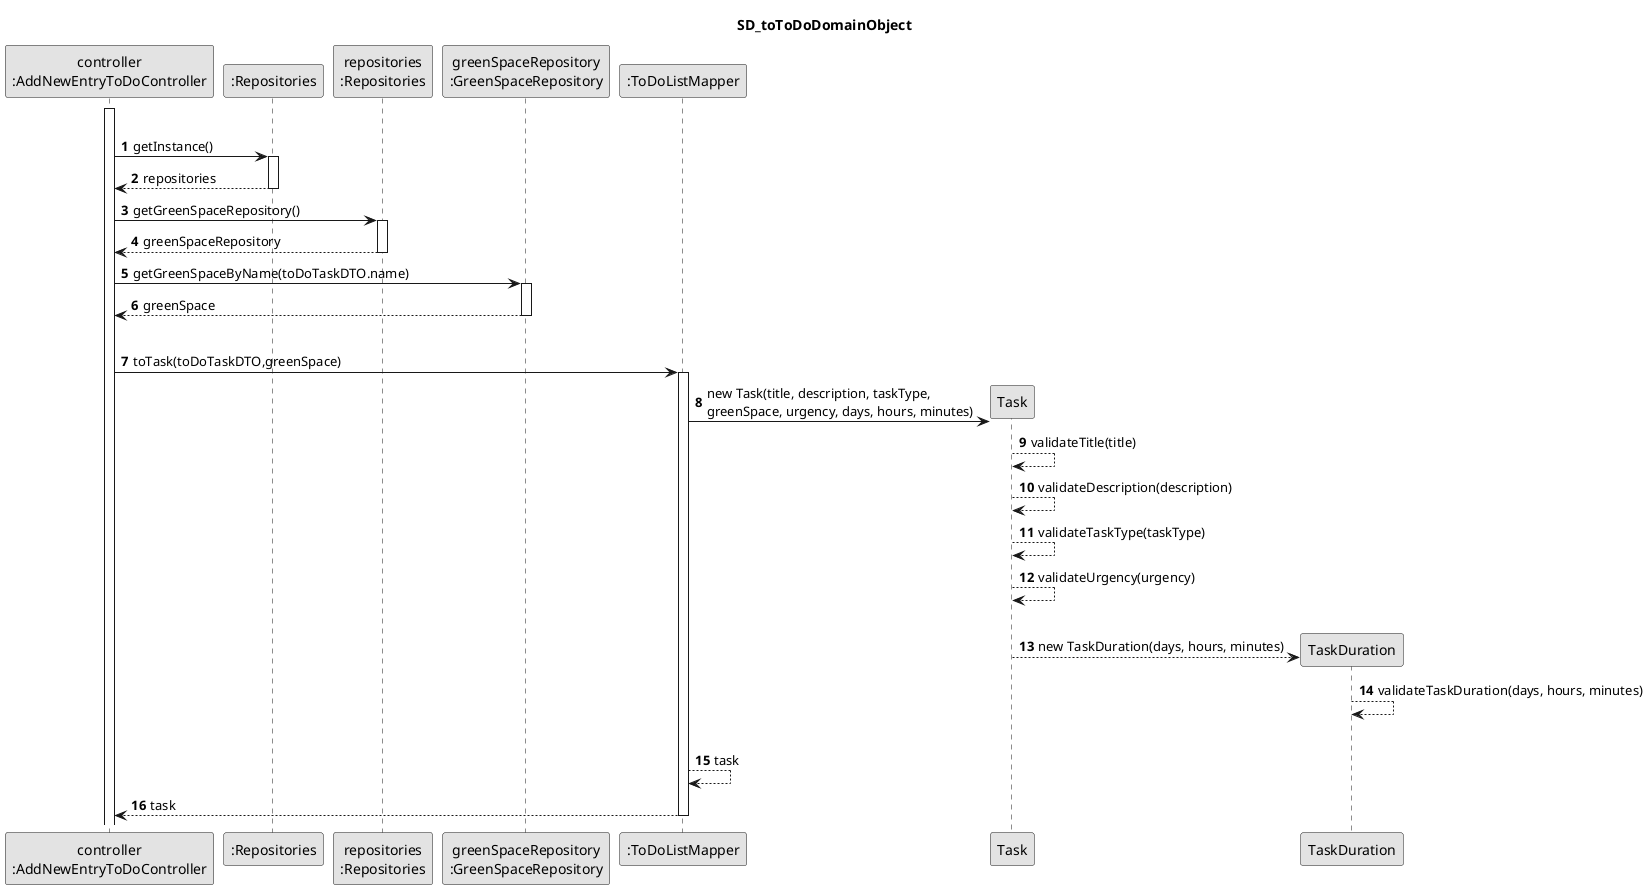 @startuml
skinparam monochrome true
skinparam packageStyle rectangle
skinparam shadowing false

title SD_toToDoDomainObject

autonumber


participant "controller\n:AddNewEntryToDoController" as CTRL

participant ":Repositories" as REPO
participant "repositories\n:Repositories" as REPOInstance
participant "greenSpaceRepository\n:GreenSpaceRepository" as GreenSpaceREPO
participant ":ToDoListMapper" as ToDoListMapper
participant "Task" as Task

    activate CTRL
            |||
            CTRL -> REPO : getInstance()
            activate REPO

                REPO --> CTRL : repositories
            deactivate REPO
            CTRL -> REPOInstance: getGreenSpaceRepository()

            activate REPOInstance

                REPOInstance --> CTRL : greenSpaceRepository
            deactivate REPOInstance

        CTRL -> GreenSpaceREPO : getGreenSpaceByName(toDoTaskDTO.name)
        activate GreenSpaceREPO

            GreenSpaceREPO --> CTRL : greenSpace
        deactivate GreenSpaceREPO
        |||
        CTRL -> ToDoListMapper : toTask(toDoTaskDTO,greenSpace)

            activate ToDoListMapper

                ToDoListMapper -> Task ** : new Task(title, description, taskType,\ngreenSpace, urgency, days, hours, minutes)

            Task --> Task : validateTitle(title)
            Task --> Task : validateDescription(description)
            Task --> Task : validateTaskType(taskType)
            Task --> Task : validateUrgency(urgency)

            |||
            Task --> TaskDuration** : new TaskDuration(days, hours, minutes)
            TaskDuration --> TaskDuration : validateTaskDuration(days, hours, minutes)
           |||
           deactivate Task

            ToDoListMapper --> ToDoListMapper : task

            ToDoListMapper --> CTRL : task
            deactivate ToDoListMapper


@enduml